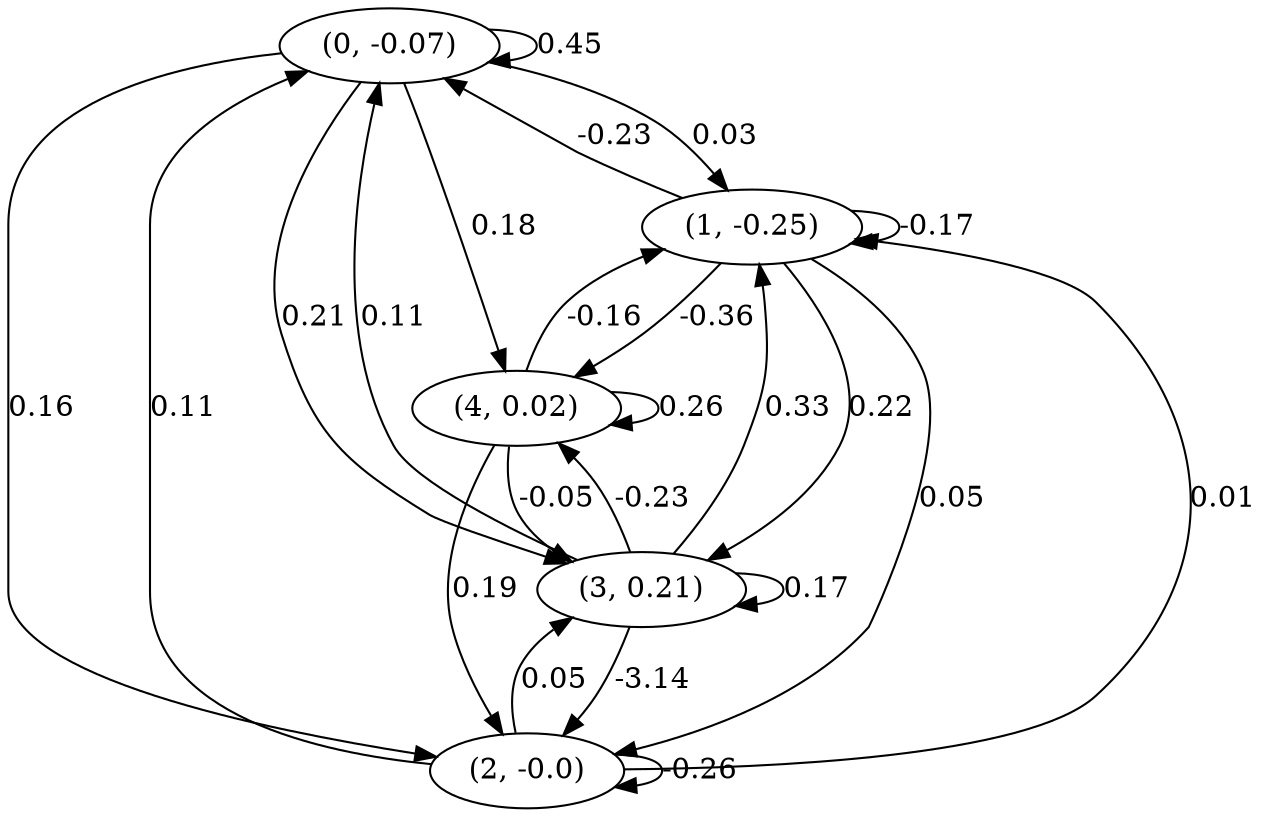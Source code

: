 digraph {
    0 [ label = "(0, -0.07)" ]
    1 [ label = "(1, -0.25)" ]
    2 [ label = "(2, -0.0)" ]
    3 [ label = "(3, 0.21)" ]
    4 [ label = "(4, 0.02)" ]
    0 -> 0 [ label = "0.45" ]
    1 -> 1 [ label = "-0.17" ]
    2 -> 2 [ label = "-0.26" ]
    3 -> 3 [ label = "0.17" ]
    4 -> 4 [ label = "0.26" ]
    1 -> 0 [ label = "-0.23" ]
    2 -> 0 [ label = "0.11" ]
    3 -> 0 [ label = "0.11" ]
    0 -> 1 [ label = "0.03" ]
    2 -> 1 [ label = "0.01" ]
    3 -> 1 [ label = "0.33" ]
    4 -> 1 [ label = "-0.16" ]
    0 -> 2 [ label = "0.16" ]
    1 -> 2 [ label = "0.05" ]
    3 -> 2 [ label = "-3.14" ]
    4 -> 2 [ label = "0.19" ]
    0 -> 3 [ label = "0.21" ]
    1 -> 3 [ label = "0.22" ]
    2 -> 3 [ label = "0.05" ]
    4 -> 3 [ label = "-0.05" ]
    0 -> 4 [ label = "0.18" ]
    1 -> 4 [ label = "-0.36" ]
    3 -> 4 [ label = "-0.23" ]
}

